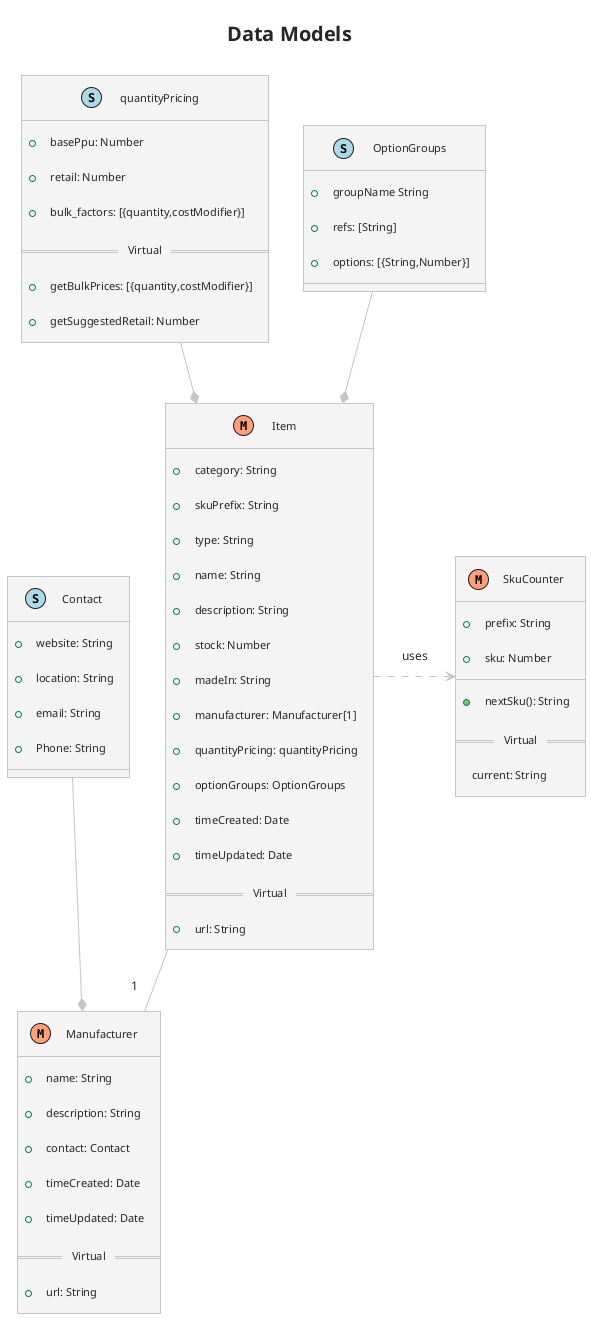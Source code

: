 @startuml

!theme carbon-gray

!define model << (M,LightSalmon) >>
!define schema << (S,LightBlue) >>


title Data Models

class quantityPricing schema {
  + basePpu: Number
  + retail: Number
  + bulk_factors: [{quantity,costModifier}]
  == Virtual ==
  + getBulkPrices: [{quantity,costModifier}]
  + getSuggestedRetail: Number
}
class OptionGroups schema {
  + groupName String
  + refs: [String]
  + options: [{String,Number}]
}
class Item model {
  + category: String
  + skuPrefix: String
  + type: String
  + name: String
  + description: String
  + stock: Number
  + madeIn: String
  + manufacturer: Manufacturer[1]
  + quantityPricing: quantityPricing
  + optionGroups: OptionGroups
  + timeCreated: Date
  + timeUpdated: Date
  == Virtual ==
  + url: String
}


class Contact schema {
  + website: String
  + location: String
  + email: String
  + Phone: String
}
class Manufacturer model {
  + name: String
  + description: String
  + contact: Contact
  + timeCreated: Date
  + timeUpdated: Date
  == Virtual ==
  + url: String
}
class SkuCounter model {
  + prefix: String
  + sku: Number
  --
  + nextSku(): String
  == Virtual ==
  current: String
}
Contact --* Manufacturer
Item  -- "1" Manufacturer
quantityPricing --* Item
OptionGroups --* Item
Item .> SkuCounter : uses

@enduml